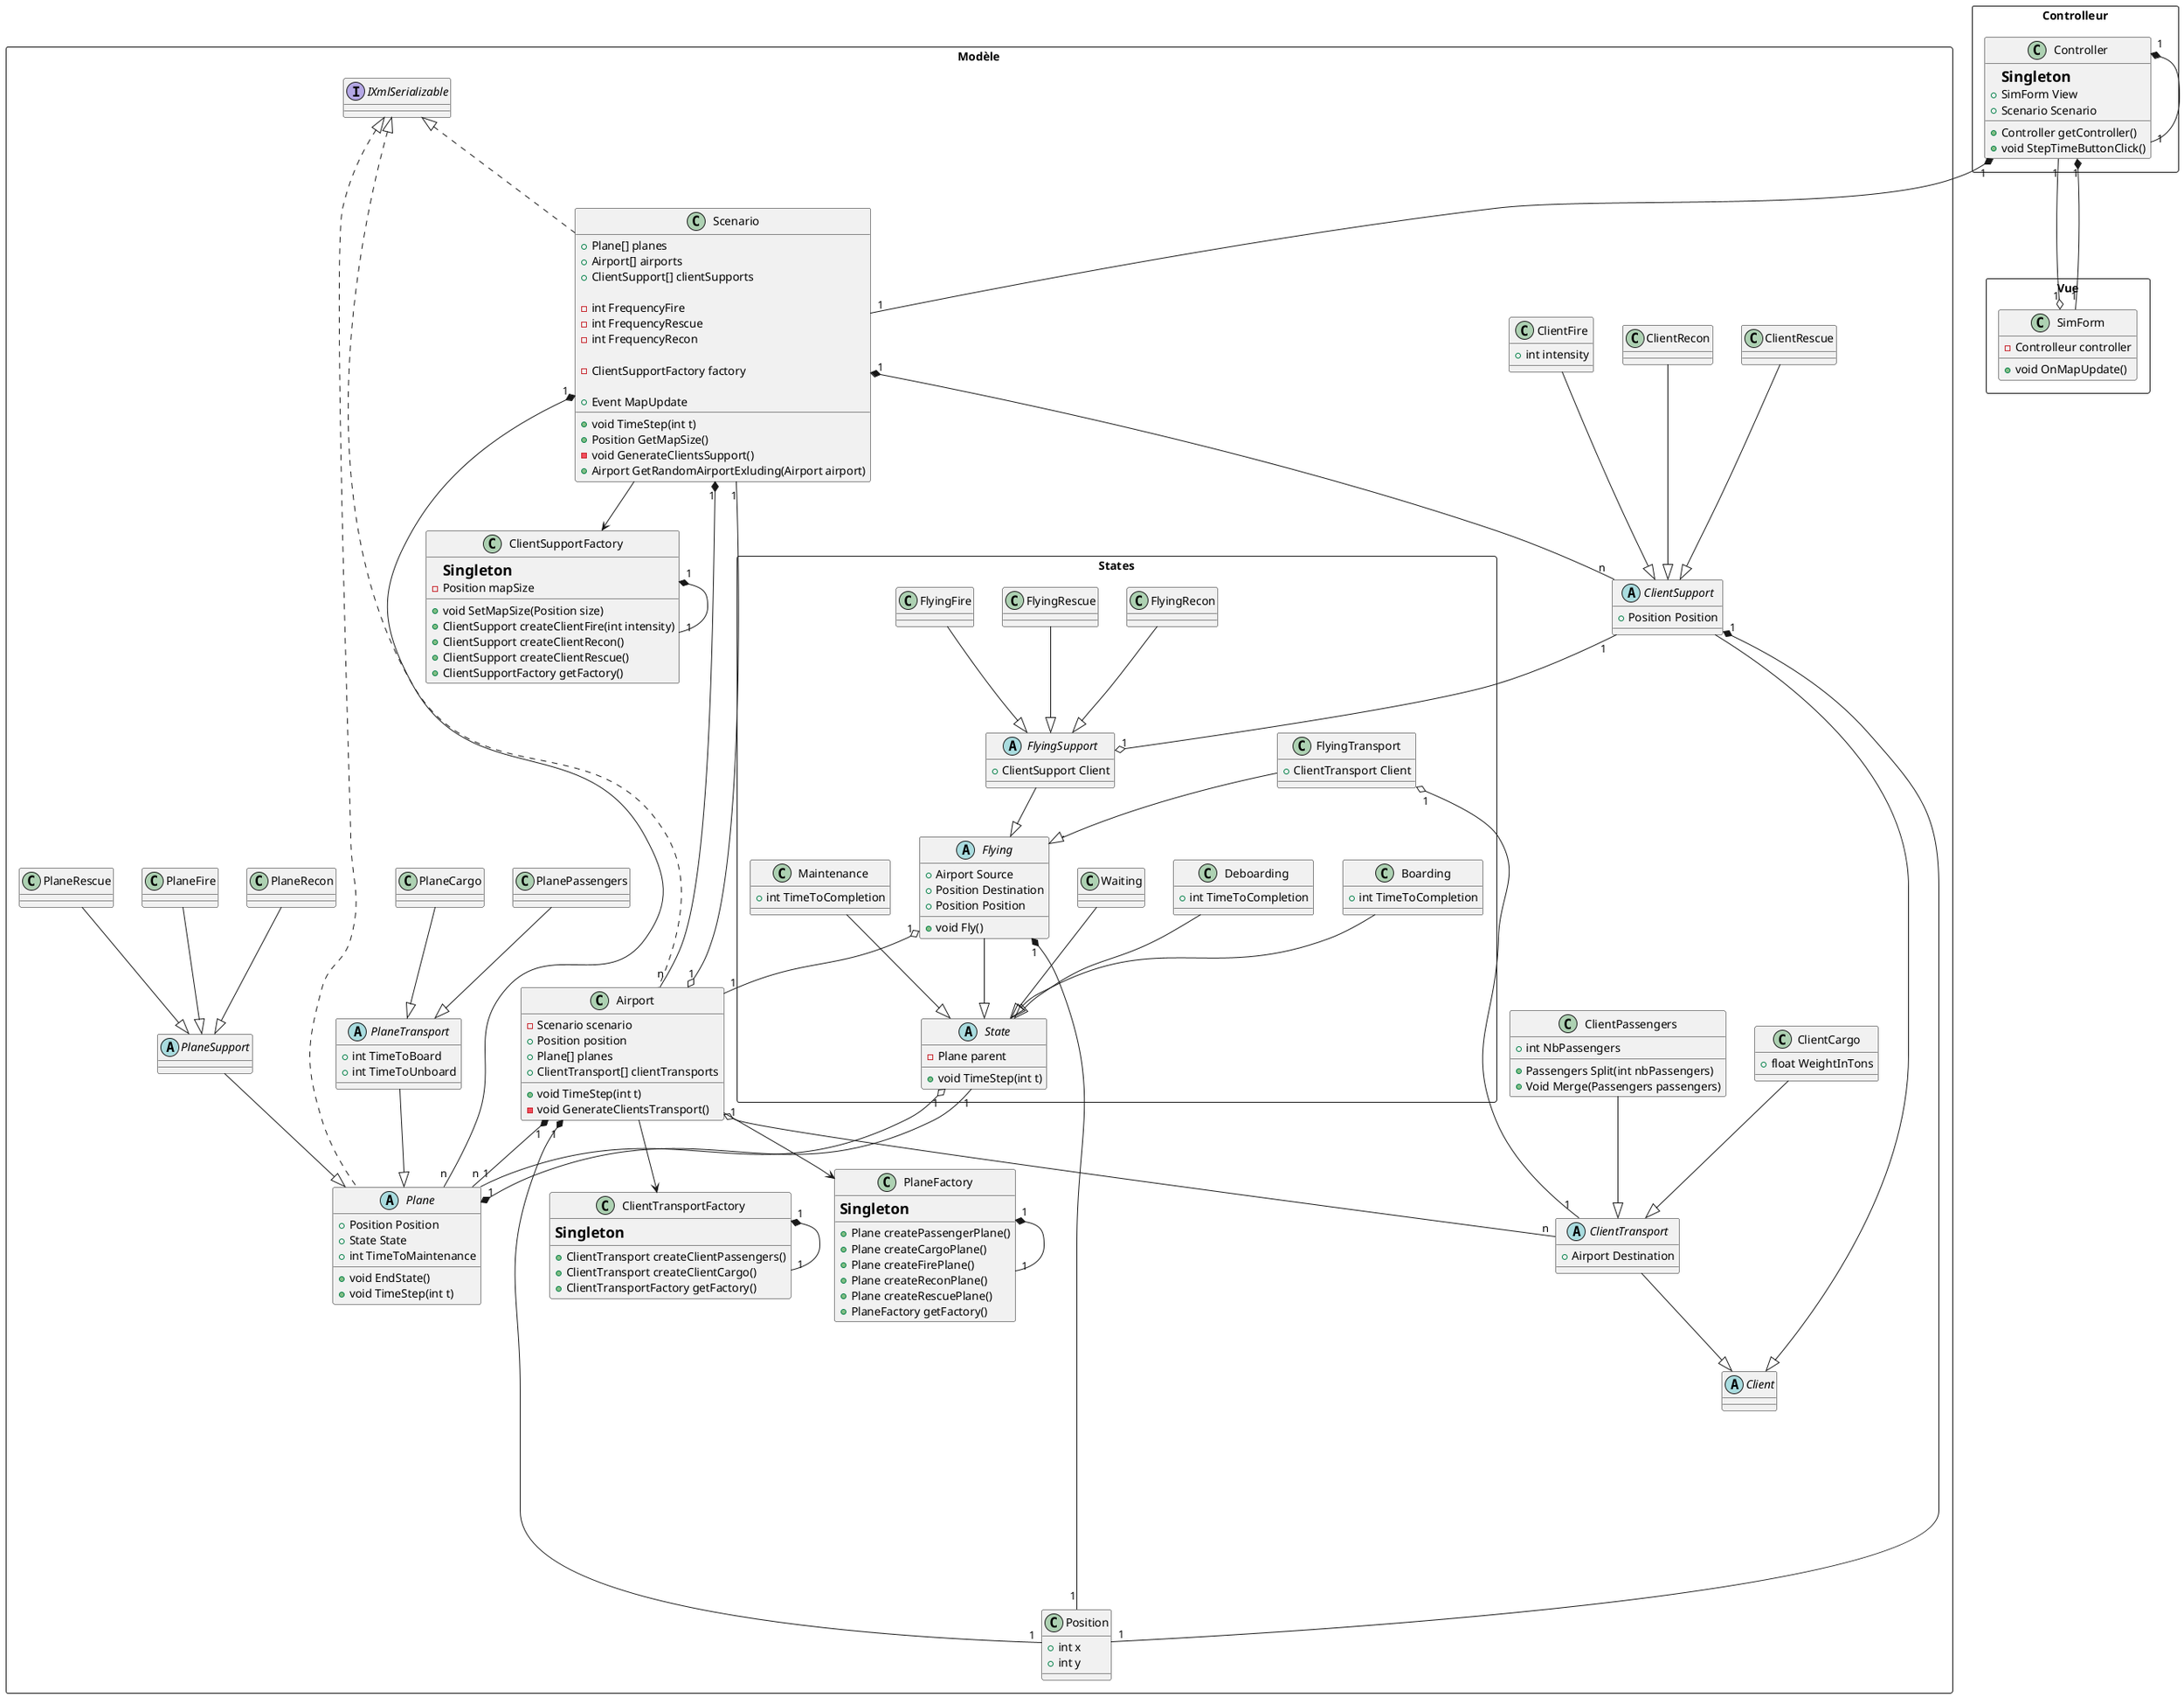 ﻿@startuml
rectangle Modèle {
class Scenario {
    + Plane[] planes
    + Airport[] airports 
    + ClientSupport[] clientSupports

    -int FrequencyFire
	-int FrequencyRescue
	-int FrequencyRecon

    -ClientSupportFactory factory

    +Event MapUpdate

    +void TimeStep(int t)
    +Position GetMapSize()
    -void GenerateClientsSupport()
    +Airport GetRandomAirportExluding(Airport airport)
}

class Position {
    +int x
    +int y
}

class ClientSupportFactory {
    =Singleton
    -Position mapSize
    +void SetMapSize(Position size)
    +ClientSupport createClientFire(int intensity)
    +ClientSupport createClientRecon()
    +ClientSupport createClientRescue()
    +ClientSupportFactory getFactory()
}
class ClientTransportFactory {
    =Singleton
    +ClientTransport createClientPassengers()
    +ClientTransport createClientCargo()
    +ClientTransportFactory getFactory()
}

class PlaneFactory {
    =Singleton
    +Plane createPassengerPlane()
    +Plane createCargoPlane()
    +Plane createFirePlane()
    +Plane createReconPlane()
    +Plane createRescuePlane()
    +PlaneFactory getFactory()

}

abstract class Client {
}

abstract class ClientSupport {
    +Position Position
}

abstract class ClientTransport {
    +Airport Destination
}

class ClientFire {
+ int intensity
}

class ClientRescue {
}

class ClientRecon {
}

class ClientCargo {
    +float WeightInTons
}

class ClientPassengers {
    + int NbPassengers
    + Passengers Split(int nbPassengers)
    + Void Merge(Passengers passengers)
}

interface IXmlSerializable {}

abstract class Plane {
    + Position Position
    + State State
    + int TimeToMaintenance

    +void EndState()
    +void TimeStep(int t)
}

abstract class PlaneTransport {
    +int TimeToBoard
    +int TimeToUnboard
}

abstract class PlaneSupport {
}

class PlaneCargo {}
class PlanePassengers {}
class PlaneFire {}
class PlaneRescue {}
class PlaneRecon {}

class Airport {
    -Scenario scenario
    + Position position
    + Plane[] planes
    + ClientTransport[] clientTransports

    +void TimeStep(int t)
    -void GenerateClientsTransport()
}

rectangle States {

abstract class State {
    -Plane parent
    +void TimeStep(int t)
}

class Waiting {

}

class Maintenance {
    +int TimeToCompletion
}

class Boarding {
    +int TimeToCompletion
}

class Deboarding {
    +int TimeToCompletion
}

abstract class Flying {
    +Airport Source
    +Position Destination
    +Position Position

    +void Fly()
}

class FlyingTransport {
    +ClientTransport Client
}

abstract class FlyingSupport {
    +ClientSupport Client
}

class FlyingRecon {

}

class FlyingRescue {

}

class FlyingFire {

}

'End of states
}
}
'Fin du modèle

rectangle Controlleur {
    class Controller {
        =Singleton
        +SimForm View
        +Scenario Scenario

        +Controller getController()
        +void StepTimeButtonClick()
    }
}

rectangle Vue {
    class SimForm {

        -Controlleur controller

        +void OnMapUpdate()
    }
}

Waiting --|> State
Maintenance --|> State
Boarding --|> State
Deboarding --|> State
Flying --|> State

FlyingTransport --|> Flying
FlyingSupport --|> Flying

FlyingRecon --|> FlyingSupport
FlyingRescue --|> FlyingSupport
FlyingFire --|> FlyingSupport

Flying "1" o------- "1" Airport
Flying "1" *---- "1" Position
FlyingTransport "1" o-- "1" ClientTransport

'-------

PlaneTransport --|> Plane
PlaneSupport --|> Plane
PlaneCargo --|> PlaneTransport
PlanePassengers --|> PlaneTransport
PlaneFire --|> PlaneSupport
PlaneRescue --|> PlaneSupport
PlaneRecon --|> PlaneSupport
ClientCargo --|> ClientTransport
ClientPassengers --|> ClientTransport
ClientFire --|> ClientSupport
ClientRescue --|> ClientSupport
ClientRecon --|> ClientSupport
ClientSupport "1" --o "1" FlyingSupport
ClientSupport "1" *-- "1" Position

Plane "1" *-- "1" State
State "1" o-- "1" Plane

ClientTransport --|> Client
ClientSupport --|> Client
Airport "1" o-- "n" ClientTransport
Scenario "1" *-- "n" ClientSupport
Airport "1" o-- "1" Scenario
Airport "1" *-- "n" Plane
Airport "1" *------- "1" Position
Scenario "1" *-- "n" Plane
Scenario "1" *-- "n" Airport

'Singletons
ClientSupportFactory "1" *-- "1" ClientSupportFactory
ClientTransportFactory "1" *-- "1" ClientTransportFactory
PlaneFactory "1" *-- "1" PlaneFactory
Controller "1" *-- "1" Controller

Airport --> PlaneFactory
Airport --> ClientTransportFactory
Scenario --> ClientSupportFactory


IXmlSerializable <|-. Scenario
IXmlSerializable <|-. Plane
IXmlSerializable <|-. Airport

Controller "1" *-- "1" Scenario
Controller "1" *-- "1" SimForm
SimForm "1" o-- "1" Controller

@enduml